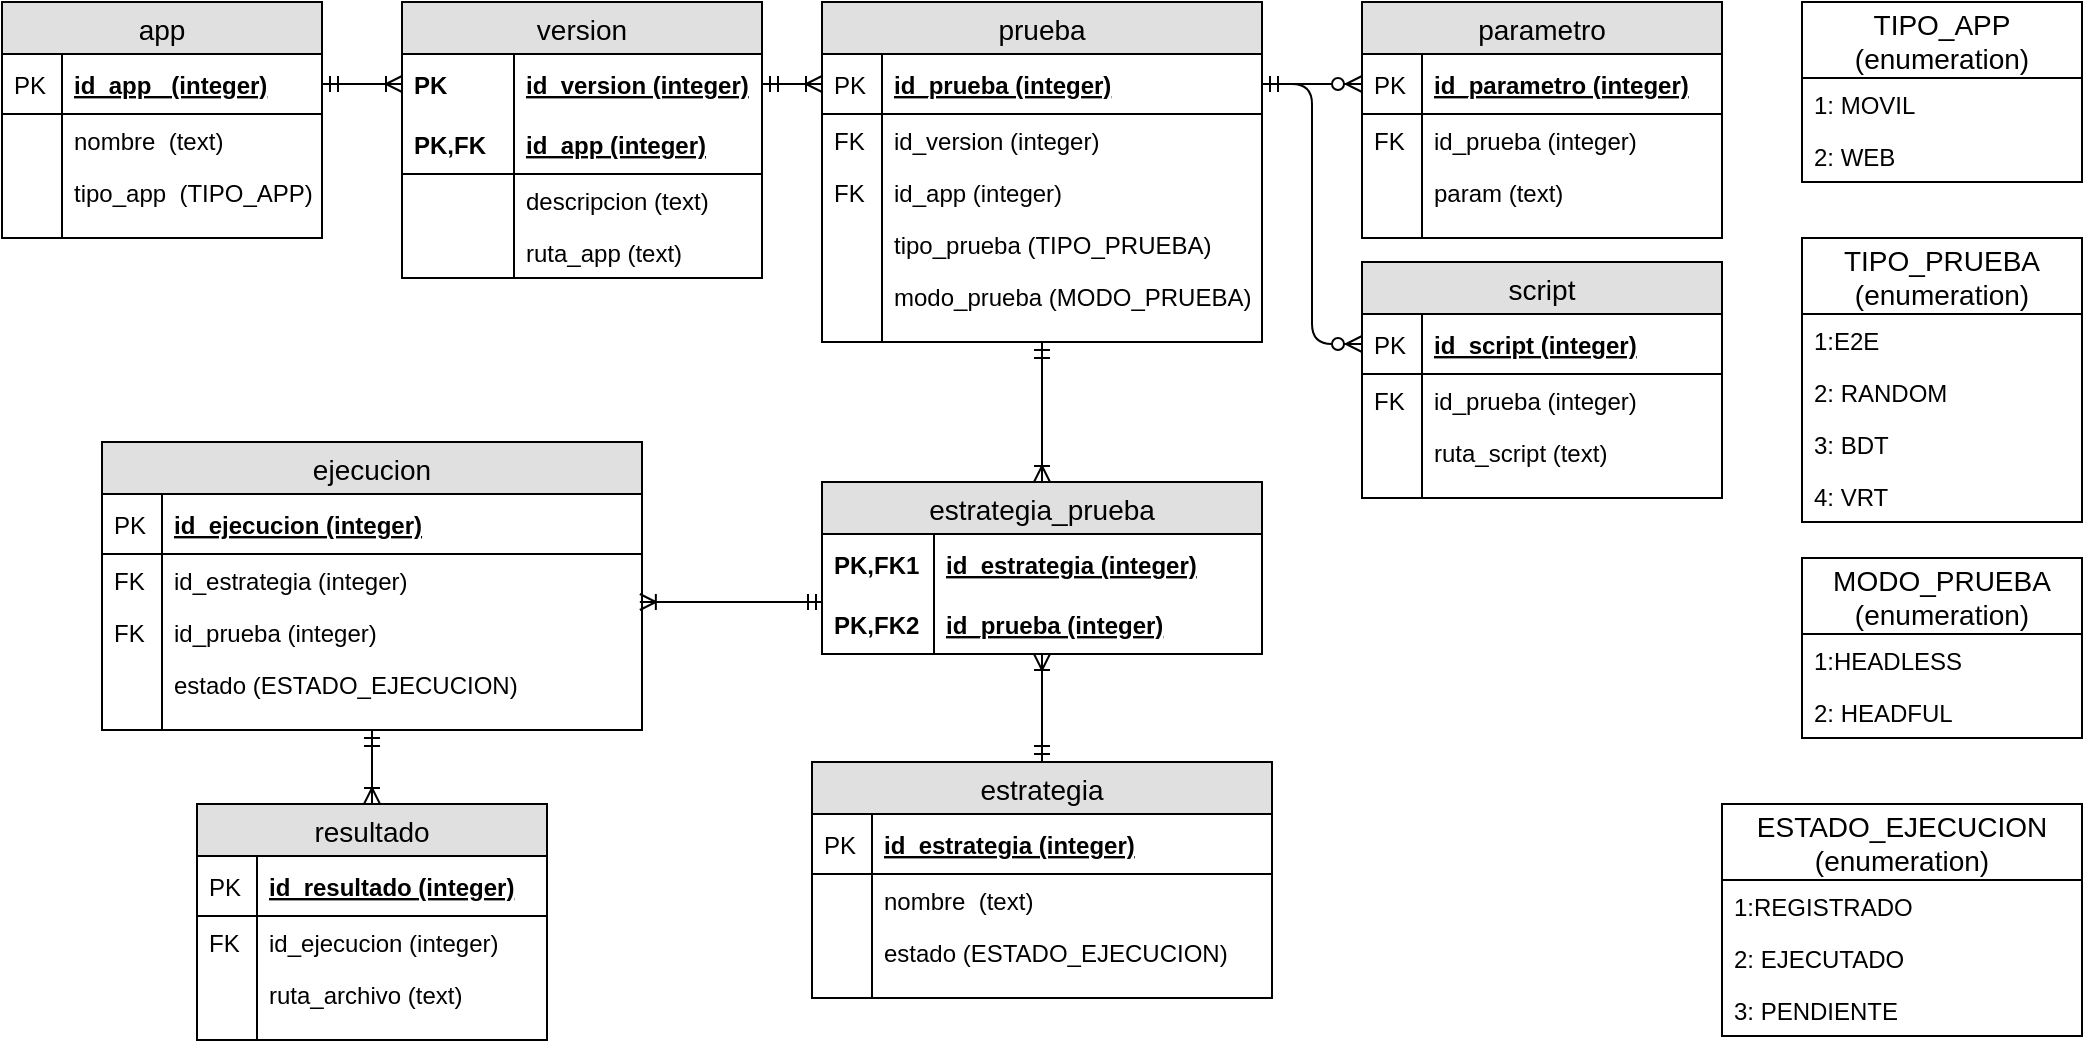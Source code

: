 <mxfile version="12.9.3" type="device"><diagram id="iDsaWzBEovH1b1AxHAG2" name="Page-1"><mxGraphModel dx="1092" dy="534" grid="1" gridSize="10" guides="1" tooltips="1" connect="1" arrows="1" fold="1" page="1" pageScale="1" pageWidth="850" pageHeight="1100" math="0" shadow="0"><root><mxCell id="0"/><mxCell id="1" parent="0"/><mxCell id="ApZzicPODPSP1jDTtApd-29" value="app" style="swimlane;fontStyle=0;childLayout=stackLayout;horizontal=1;startSize=26;fillColor=#e0e0e0;horizontalStack=0;resizeParent=1;resizeParentMax=0;resizeLast=0;collapsible=1;marginBottom=0;swimlaneFillColor=#ffffff;align=center;fontSize=14;" parent="1" vertex="1"><mxGeometry x="40" y="40" width="160" height="118" as="geometry"/></mxCell><mxCell id="ApZzicPODPSP1jDTtApd-30" value="id_app   (integer)" style="shape=partialRectangle;top=0;left=0;right=0;bottom=1;align=left;verticalAlign=middle;fillColor=none;spacingLeft=34;spacingRight=4;overflow=hidden;rotatable=0;points=[[0,0.5],[1,0.5]];portConstraint=eastwest;dropTarget=0;fontStyle=5;fontSize=12;" parent="ApZzicPODPSP1jDTtApd-29" vertex="1"><mxGeometry y="26" width="160" height="30" as="geometry"/></mxCell><mxCell id="ApZzicPODPSP1jDTtApd-31" value="PK" style="shape=partialRectangle;top=0;left=0;bottom=0;fillColor=none;align=left;verticalAlign=middle;spacingLeft=4;spacingRight=4;overflow=hidden;rotatable=0;points=[];portConstraint=eastwest;part=1;fontSize=12;" parent="ApZzicPODPSP1jDTtApd-30" vertex="1" connectable="0"><mxGeometry width="30" height="30" as="geometry"/></mxCell><mxCell id="ApZzicPODPSP1jDTtApd-32" value="nombre  (text)" style="shape=partialRectangle;top=0;left=0;right=0;bottom=0;align=left;verticalAlign=top;fillColor=none;spacingLeft=34;spacingRight=4;overflow=hidden;rotatable=0;points=[[0,0.5],[1,0.5]];portConstraint=eastwest;dropTarget=0;fontSize=12;" parent="ApZzicPODPSP1jDTtApd-29" vertex="1"><mxGeometry y="56" width="160" height="26" as="geometry"/></mxCell><mxCell id="ApZzicPODPSP1jDTtApd-33" value="" style="shape=partialRectangle;top=0;left=0;bottom=0;fillColor=none;align=left;verticalAlign=top;spacingLeft=4;spacingRight=4;overflow=hidden;rotatable=0;points=[];portConstraint=eastwest;part=1;fontSize=12;" parent="ApZzicPODPSP1jDTtApd-32" vertex="1" connectable="0"><mxGeometry width="30" height="26" as="geometry"/></mxCell><mxCell id="ApZzicPODPSP1jDTtApd-36" value="tipo_app  (TIPO_APP)" style="shape=partialRectangle;top=0;left=0;right=0;bottom=0;align=left;verticalAlign=top;fillColor=none;spacingLeft=34;spacingRight=4;overflow=hidden;rotatable=0;points=[[0,0.5],[1,0.5]];portConstraint=eastwest;dropTarget=0;fontSize=12;" parent="ApZzicPODPSP1jDTtApd-29" vertex="1"><mxGeometry y="82" width="160" height="26" as="geometry"/></mxCell><mxCell id="ApZzicPODPSP1jDTtApd-37" value="" style="shape=partialRectangle;top=0;left=0;bottom=0;fillColor=none;align=left;verticalAlign=top;spacingLeft=4;spacingRight=4;overflow=hidden;rotatable=0;points=[];portConstraint=eastwest;part=1;fontSize=12;" parent="ApZzicPODPSP1jDTtApd-36" vertex="1" connectable="0"><mxGeometry width="30" height="26" as="geometry"/></mxCell><mxCell id="ApZzicPODPSP1jDTtApd-38" value="" style="shape=partialRectangle;top=0;left=0;right=0;bottom=0;align=left;verticalAlign=top;fillColor=none;spacingLeft=34;spacingRight=4;overflow=hidden;rotatable=0;points=[[0,0.5],[1,0.5]];portConstraint=eastwest;dropTarget=0;fontSize=12;" parent="ApZzicPODPSP1jDTtApd-29" vertex="1"><mxGeometry y="108" width="160" height="10" as="geometry"/></mxCell><mxCell id="ApZzicPODPSP1jDTtApd-39" value="" style="shape=partialRectangle;top=0;left=0;bottom=0;fillColor=none;align=left;verticalAlign=top;spacingLeft=4;spacingRight=4;overflow=hidden;rotatable=0;points=[];portConstraint=eastwest;part=1;fontSize=12;" parent="ApZzicPODPSP1jDTtApd-38" vertex="1" connectable="0"><mxGeometry width="30" height="10" as="geometry"/></mxCell><mxCell id="ApZzicPODPSP1jDTtApd-55" value="prueba" style="swimlane;fontStyle=0;childLayout=stackLayout;horizontal=1;startSize=26;fillColor=#e0e0e0;horizontalStack=0;resizeParent=1;resizeParentMax=0;resizeLast=0;collapsible=1;marginBottom=0;swimlaneFillColor=#ffffff;align=center;fontSize=14;" parent="1" vertex="1"><mxGeometry x="450" y="40" width="220" height="170" as="geometry"/></mxCell><mxCell id="ApZzicPODPSP1jDTtApd-56" value="id_prueba (integer)" style="shape=partialRectangle;top=0;left=0;right=0;bottom=1;align=left;verticalAlign=middle;fillColor=none;spacingLeft=34;spacingRight=4;overflow=hidden;rotatable=0;points=[[0,0.5],[1,0.5]];portConstraint=eastwest;dropTarget=0;fontStyle=5;fontSize=12;" parent="ApZzicPODPSP1jDTtApd-55" vertex="1"><mxGeometry y="26" width="220" height="30" as="geometry"/></mxCell><mxCell id="ApZzicPODPSP1jDTtApd-57" value="PK" style="shape=partialRectangle;top=0;left=0;bottom=0;fillColor=none;align=left;verticalAlign=middle;spacingLeft=4;spacingRight=4;overflow=hidden;rotatable=0;points=[];portConstraint=eastwest;part=1;fontSize=12;" parent="ApZzicPODPSP1jDTtApd-56" vertex="1" connectable="0"><mxGeometry width="30" height="30" as="geometry"/></mxCell><mxCell id="ApZzicPODPSP1jDTtApd-58" value="id_version (integer)" style="shape=partialRectangle;top=0;left=0;right=0;bottom=0;align=left;verticalAlign=top;fillColor=none;spacingLeft=34;spacingRight=4;overflow=hidden;rotatable=0;points=[[0,0.5],[1,0.5]];portConstraint=eastwest;dropTarget=0;fontSize=12;" parent="ApZzicPODPSP1jDTtApd-55" vertex="1"><mxGeometry y="56" width="220" height="26" as="geometry"/></mxCell><mxCell id="ApZzicPODPSP1jDTtApd-59" value="FK" style="shape=partialRectangle;top=0;left=0;bottom=0;fillColor=none;align=left;verticalAlign=top;spacingLeft=4;spacingRight=4;overflow=hidden;rotatable=0;points=[];portConstraint=eastwest;part=1;fontSize=12;" parent="ApZzicPODPSP1jDTtApd-58" vertex="1" connectable="0"><mxGeometry width="30" height="26" as="geometry"/></mxCell><mxCell id="ApZzicPODPSP1jDTtApd-60" value="id_app (integer)" style="shape=partialRectangle;top=0;left=0;right=0;bottom=0;align=left;verticalAlign=top;fillColor=none;spacingLeft=34;spacingRight=4;overflow=hidden;rotatable=0;points=[[0,0.5],[1,0.5]];portConstraint=eastwest;dropTarget=0;fontSize=12;" parent="ApZzicPODPSP1jDTtApd-55" vertex="1"><mxGeometry y="82" width="220" height="26" as="geometry"/></mxCell><mxCell id="ApZzicPODPSP1jDTtApd-61" value="FK" style="shape=partialRectangle;top=0;left=0;bottom=0;fillColor=none;align=left;verticalAlign=top;spacingLeft=4;spacingRight=4;overflow=hidden;rotatable=0;points=[];portConstraint=eastwest;part=1;fontSize=12;" parent="ApZzicPODPSP1jDTtApd-60" vertex="1" connectable="0"><mxGeometry width="30" height="26" as="geometry"/></mxCell><mxCell id="ApZzicPODPSP1jDTtApd-168" value="tipo_prueba (TIPO_PRUEBA)" style="shape=partialRectangle;top=0;left=0;right=0;bottom=0;align=left;verticalAlign=top;fillColor=none;spacingLeft=34;spacingRight=4;overflow=hidden;rotatable=0;points=[[0,0.5],[1,0.5]];portConstraint=eastwest;dropTarget=0;fontSize=12;" parent="ApZzicPODPSP1jDTtApd-55" vertex="1"><mxGeometry y="108" width="220" height="26" as="geometry"/></mxCell><mxCell id="ApZzicPODPSP1jDTtApd-169" value="" style="shape=partialRectangle;top=0;left=0;bottom=0;fillColor=none;align=left;verticalAlign=top;spacingLeft=4;spacingRight=4;overflow=hidden;rotatable=0;points=[];portConstraint=eastwest;part=1;fontSize=12;" parent="ApZzicPODPSP1jDTtApd-168" vertex="1" connectable="0"><mxGeometry width="30" height="26" as="geometry"/></mxCell><mxCell id="ApZzicPODPSP1jDTtApd-186" value="modo_prueba (MODO_PRUEBA)" style="shape=partialRectangle;top=0;left=0;right=0;bottom=0;align=left;verticalAlign=top;fillColor=none;spacingLeft=34;spacingRight=4;overflow=hidden;rotatable=0;points=[[0,0.5],[1,0.5]];portConstraint=eastwest;dropTarget=0;fontSize=12;" parent="ApZzicPODPSP1jDTtApd-55" vertex="1"><mxGeometry y="134" width="220" height="26" as="geometry"/></mxCell><mxCell id="ApZzicPODPSP1jDTtApd-187" value="" style="shape=partialRectangle;top=0;left=0;bottom=0;fillColor=none;align=left;verticalAlign=top;spacingLeft=4;spacingRight=4;overflow=hidden;rotatable=0;points=[];portConstraint=eastwest;part=1;fontSize=12;" parent="ApZzicPODPSP1jDTtApd-186" vertex="1" connectable="0"><mxGeometry width="30" height="26" as="geometry"/></mxCell><mxCell id="ApZzicPODPSP1jDTtApd-64" value="" style="shape=partialRectangle;top=0;left=0;right=0;bottom=0;align=left;verticalAlign=top;fillColor=none;spacingLeft=34;spacingRight=4;overflow=hidden;rotatable=0;points=[[0,0.5],[1,0.5]];portConstraint=eastwest;dropTarget=0;fontSize=12;" parent="ApZzicPODPSP1jDTtApd-55" vertex="1"><mxGeometry y="160" width="220" height="10" as="geometry"/></mxCell><mxCell id="ApZzicPODPSP1jDTtApd-65" value="" style="shape=partialRectangle;top=0;left=0;bottom=0;fillColor=none;align=left;verticalAlign=top;spacingLeft=4;spacingRight=4;overflow=hidden;rotatable=0;points=[];portConstraint=eastwest;part=1;fontSize=12;" parent="ApZzicPODPSP1jDTtApd-64" vertex="1" connectable="0"><mxGeometry width="30" height="10" as="geometry"/></mxCell><mxCell id="ApZzicPODPSP1jDTtApd-128" value="version" style="swimlane;fontStyle=0;childLayout=stackLayout;horizontal=1;startSize=26;fillColor=#e0e0e0;horizontalStack=0;resizeParent=1;resizeParentMax=0;resizeLast=0;collapsible=1;marginBottom=0;swimlaneFillColor=#ffffff;align=center;fontSize=14;" parent="1" vertex="1"><mxGeometry x="240" y="40" width="180" height="138" as="geometry"/></mxCell><mxCell id="ApZzicPODPSP1jDTtApd-129" value="id_version (integer)" style="shape=partialRectangle;top=0;left=0;right=0;bottom=0;align=left;verticalAlign=middle;fillColor=none;spacingLeft=60;spacingRight=4;overflow=hidden;rotatable=0;points=[[0,0.5],[1,0.5]];portConstraint=eastwest;dropTarget=0;fontStyle=5;fontSize=12;" parent="ApZzicPODPSP1jDTtApd-128" vertex="1"><mxGeometry y="26" width="180" height="30" as="geometry"/></mxCell><mxCell id="ApZzicPODPSP1jDTtApd-130" value="PK" style="shape=partialRectangle;fontStyle=1;top=0;left=0;bottom=0;fillColor=none;align=left;verticalAlign=middle;spacingLeft=4;spacingRight=4;overflow=hidden;rotatable=0;points=[];portConstraint=eastwest;part=1;fontSize=12;" parent="ApZzicPODPSP1jDTtApd-129" vertex="1" connectable="0"><mxGeometry width="56" height="30" as="geometry"/></mxCell><mxCell id="ApZzicPODPSP1jDTtApd-131" value="id_app (integer)" style="shape=partialRectangle;top=0;left=0;right=0;bottom=1;align=left;verticalAlign=middle;fillColor=none;spacingLeft=60;spacingRight=4;overflow=hidden;rotatable=0;points=[[0,0.5],[1,0.5]];portConstraint=eastwest;dropTarget=0;fontStyle=5;fontSize=12;" parent="ApZzicPODPSP1jDTtApd-128" vertex="1"><mxGeometry y="56" width="180" height="30" as="geometry"/></mxCell><mxCell id="ApZzicPODPSP1jDTtApd-132" value="PK,FK" style="shape=partialRectangle;fontStyle=1;top=0;left=0;bottom=0;fillColor=none;align=left;verticalAlign=middle;spacingLeft=4;spacingRight=4;overflow=hidden;rotatable=0;points=[];portConstraint=eastwest;part=1;fontSize=12;" parent="ApZzicPODPSP1jDTtApd-131" vertex="1" connectable="0"><mxGeometry width="56" height="30" as="geometry"/></mxCell><mxCell id="ApZzicPODPSP1jDTtApd-133" value="descripcion (text)" style="shape=partialRectangle;top=0;left=0;right=0;bottom=0;align=left;verticalAlign=top;fillColor=none;spacingLeft=60;spacingRight=4;overflow=hidden;rotatable=0;points=[[0,0.5],[1,0.5]];portConstraint=eastwest;dropTarget=0;fontSize=12;" parent="ApZzicPODPSP1jDTtApd-128" vertex="1"><mxGeometry y="86" width="180" height="26" as="geometry"/></mxCell><mxCell id="ApZzicPODPSP1jDTtApd-134" value="" style="shape=partialRectangle;top=0;left=0;bottom=0;fillColor=none;align=left;verticalAlign=top;spacingLeft=4;spacingRight=4;overflow=hidden;rotatable=0;points=[];portConstraint=eastwest;part=1;fontSize=12;" parent="ApZzicPODPSP1jDTtApd-133" vertex="1" connectable="0"><mxGeometry width="56" height="26" as="geometry"/></mxCell><mxCell id="ApZzicPODPSP1jDTtApd-135" value="ruta_app (text)" style="shape=partialRectangle;top=0;left=0;right=0;bottom=0;align=left;verticalAlign=top;fillColor=none;spacingLeft=60;spacingRight=4;overflow=hidden;rotatable=0;points=[[0,0.5],[1,0.5]];portConstraint=eastwest;dropTarget=0;fontSize=12;" parent="ApZzicPODPSP1jDTtApd-128" vertex="1"><mxGeometry y="112" width="180" height="26" as="geometry"/></mxCell><mxCell id="ApZzicPODPSP1jDTtApd-136" value="" style="shape=partialRectangle;top=0;left=0;bottom=0;fillColor=none;align=left;verticalAlign=top;spacingLeft=4;spacingRight=4;overflow=hidden;rotatable=0;points=[];portConstraint=eastwest;part=1;fontSize=12;" parent="ApZzicPODPSP1jDTtApd-135" vertex="1" connectable="0"><mxGeometry width="56" height="26" as="geometry"/></mxCell><mxCell id="ApZzicPODPSP1jDTtApd-138" value="" style="edgeStyle=entityRelationEdgeStyle;fontSize=12;html=1;endArrow=ERoneToMany;startArrow=ERmandOne;entryX=0;entryY=0.5;entryDx=0;entryDy=0;exitX=1;exitY=0.5;exitDx=0;exitDy=0;" parent="1" source="ApZzicPODPSP1jDTtApd-129" target="ApZzicPODPSP1jDTtApd-56" edge="1"><mxGeometry width="100" height="100" relative="1" as="geometry"><mxPoint x="440" y="170" as="sourcePoint"/><mxPoint x="540" y="70" as="targetPoint"/></mxGeometry></mxCell><mxCell id="ApZzicPODPSP1jDTtApd-142" value="TIPO_APP&#10;(enumeration)" style="swimlane;fontStyle=0;childLayout=stackLayout;horizontal=1;startSize=38;fillColor=none;horizontalStack=0;resizeParent=1;resizeParentMax=0;resizeLast=0;collapsible=1;marginBottom=0;swimlaneFillColor=#ffffff;align=center;fontSize=14;" parent="1" vertex="1"><mxGeometry x="940" y="40" width="140" height="90" as="geometry"/></mxCell><mxCell id="ApZzicPODPSP1jDTtApd-143" value="1: MOVIL" style="text;strokeColor=none;fillColor=none;spacingLeft=4;spacingRight=4;overflow=hidden;rotatable=0;points=[[0,0.5],[1,0.5]];portConstraint=eastwest;fontSize=12;" parent="ApZzicPODPSP1jDTtApd-142" vertex="1"><mxGeometry y="38" width="140" height="26" as="geometry"/></mxCell><mxCell id="ApZzicPODPSP1jDTtApd-144" value="2: WEB" style="text;strokeColor=none;fillColor=none;spacingLeft=4;spacingRight=4;overflow=hidden;rotatable=0;points=[[0,0.5],[1,0.5]];portConstraint=eastwest;fontSize=12;" parent="ApZzicPODPSP1jDTtApd-142" vertex="1"><mxGeometry y="64" width="140" height="26" as="geometry"/></mxCell><mxCell id="ApZzicPODPSP1jDTtApd-148" value="" style="edgeStyle=entityRelationEdgeStyle;fontSize=12;html=1;endArrow=ERoneToMany;startArrow=ERmandOne;entryX=0;entryY=0.5;entryDx=0;entryDy=0;" parent="1" source="ApZzicPODPSP1jDTtApd-30" target="ApZzicPODPSP1jDTtApd-129" edge="1"><mxGeometry width="100" height="100" relative="1" as="geometry"><mxPoint x="150" y="170" as="sourcePoint"/><mxPoint x="250" y="70" as="targetPoint"/></mxGeometry></mxCell><mxCell id="ApZzicPODPSP1jDTtApd-150" value="parametro" style="swimlane;fontStyle=0;childLayout=stackLayout;horizontal=1;startSize=26;fillColor=#e0e0e0;horizontalStack=0;resizeParent=1;resizeParentMax=0;resizeLast=0;collapsible=1;marginBottom=0;swimlaneFillColor=#ffffff;align=center;fontSize=14;" parent="1" vertex="1"><mxGeometry x="720" y="40" width="180" height="118" as="geometry"/></mxCell><mxCell id="ApZzicPODPSP1jDTtApd-151" value="id_parametro (integer)" style="shape=partialRectangle;top=0;left=0;right=0;bottom=1;align=left;verticalAlign=middle;fillColor=none;spacingLeft=34;spacingRight=4;overflow=hidden;rotatable=0;points=[[0,0.5],[1,0.5]];portConstraint=eastwest;dropTarget=0;fontStyle=5;fontSize=12;" parent="ApZzicPODPSP1jDTtApd-150" vertex="1"><mxGeometry y="26" width="180" height="30" as="geometry"/></mxCell><mxCell id="ApZzicPODPSP1jDTtApd-152" value="PK" style="shape=partialRectangle;top=0;left=0;bottom=0;fillColor=none;align=left;verticalAlign=middle;spacingLeft=4;spacingRight=4;overflow=hidden;rotatable=0;points=[];portConstraint=eastwest;part=1;fontSize=12;" parent="ApZzicPODPSP1jDTtApd-151" vertex="1" connectable="0"><mxGeometry width="30" height="30" as="geometry"/></mxCell><mxCell id="ApZzicPODPSP1jDTtApd-153" value="id_prueba (integer)" style="shape=partialRectangle;top=0;left=0;right=0;bottom=0;align=left;verticalAlign=top;fillColor=none;spacingLeft=34;spacingRight=4;overflow=hidden;rotatable=0;points=[[0,0.5],[1,0.5]];portConstraint=eastwest;dropTarget=0;fontSize=12;" parent="ApZzicPODPSP1jDTtApd-150" vertex="1"><mxGeometry y="56" width="180" height="26" as="geometry"/></mxCell><mxCell id="ApZzicPODPSP1jDTtApd-154" value="FK" style="shape=partialRectangle;top=0;left=0;bottom=0;fillColor=none;align=left;verticalAlign=top;spacingLeft=4;spacingRight=4;overflow=hidden;rotatable=0;points=[];portConstraint=eastwest;part=1;fontSize=12;" parent="ApZzicPODPSP1jDTtApd-153" vertex="1" connectable="0"><mxGeometry width="30" height="26" as="geometry"/></mxCell><mxCell id="ApZzicPODPSP1jDTtApd-155" value="param (text)" style="shape=partialRectangle;top=0;left=0;right=0;bottom=0;align=left;verticalAlign=top;fillColor=none;spacingLeft=34;spacingRight=4;overflow=hidden;rotatable=0;points=[[0,0.5],[1,0.5]];portConstraint=eastwest;dropTarget=0;fontSize=12;" parent="ApZzicPODPSP1jDTtApd-150" vertex="1"><mxGeometry y="82" width="180" height="26" as="geometry"/></mxCell><mxCell id="ApZzicPODPSP1jDTtApd-156" value="" style="shape=partialRectangle;top=0;left=0;bottom=0;fillColor=none;align=left;verticalAlign=top;spacingLeft=4;spacingRight=4;overflow=hidden;rotatable=0;points=[];portConstraint=eastwest;part=1;fontSize=12;" parent="ApZzicPODPSP1jDTtApd-155" vertex="1" connectable="0"><mxGeometry width="30" height="26" as="geometry"/></mxCell><mxCell id="ApZzicPODPSP1jDTtApd-159" value="" style="shape=partialRectangle;top=0;left=0;right=0;bottom=0;align=left;verticalAlign=top;fillColor=none;spacingLeft=34;spacingRight=4;overflow=hidden;rotatable=0;points=[[0,0.5],[1,0.5]];portConstraint=eastwest;dropTarget=0;fontSize=12;" parent="ApZzicPODPSP1jDTtApd-150" vertex="1"><mxGeometry y="108" width="180" height="10" as="geometry"/></mxCell><mxCell id="ApZzicPODPSP1jDTtApd-160" value="" style="shape=partialRectangle;top=0;left=0;bottom=0;fillColor=none;align=left;verticalAlign=top;spacingLeft=4;spacingRight=4;overflow=hidden;rotatable=0;points=[];portConstraint=eastwest;part=1;fontSize=12;" parent="ApZzicPODPSP1jDTtApd-159" vertex="1" connectable="0"><mxGeometry width="30" height="10" as="geometry"/></mxCell><mxCell id="ApZzicPODPSP1jDTtApd-149" value="" style="edgeStyle=entityRelationEdgeStyle;fontSize=12;html=1;endArrow=ERzeroToMany;startArrow=ERmandOne;" parent="1" source="ApZzicPODPSP1jDTtApd-56" target="ApZzicPODPSP1jDTtApd-151" edge="1"><mxGeometry width="100" height="100" relative="1" as="geometry"><mxPoint x="620" y="180" as="sourcePoint"/><mxPoint x="670" y="80" as="targetPoint"/></mxGeometry></mxCell><mxCell id="ApZzicPODPSP1jDTtApd-163" value="TIPO_PRUEBA&#10;(enumeration)" style="swimlane;fontStyle=0;childLayout=stackLayout;horizontal=1;startSize=38;fillColor=none;horizontalStack=0;resizeParent=1;resizeParentMax=0;resizeLast=0;collapsible=1;marginBottom=0;swimlaneFillColor=#ffffff;align=center;fontSize=14;" parent="1" vertex="1"><mxGeometry x="940" y="158" width="140" height="142" as="geometry"/></mxCell><mxCell id="ApZzicPODPSP1jDTtApd-164" value="1:E2E" style="text;strokeColor=none;fillColor=none;spacingLeft=4;spacingRight=4;overflow=hidden;rotatable=0;points=[[0,0.5],[1,0.5]];portConstraint=eastwest;fontSize=12;" parent="ApZzicPODPSP1jDTtApd-163" vertex="1"><mxGeometry y="38" width="140" height="26" as="geometry"/></mxCell><mxCell id="ApZzicPODPSP1jDTtApd-165" value="2: RANDOM" style="text;strokeColor=none;fillColor=none;spacingLeft=4;spacingRight=4;overflow=hidden;rotatable=0;points=[[0,0.5],[1,0.5]];portConstraint=eastwest;fontSize=12;" parent="ApZzicPODPSP1jDTtApd-163" vertex="1"><mxGeometry y="64" width="140" height="26" as="geometry"/></mxCell><mxCell id="ApZzicPODPSP1jDTtApd-166" value="3: BDT" style="text;strokeColor=none;fillColor=none;spacingLeft=4;spacingRight=4;overflow=hidden;rotatable=0;points=[[0,0.5],[1,0.5]];portConstraint=eastwest;fontSize=12;" parent="ApZzicPODPSP1jDTtApd-163" vertex="1"><mxGeometry y="90" width="140" height="26" as="geometry"/></mxCell><mxCell id="ApZzicPODPSP1jDTtApd-167" value="4: VRT" style="text;strokeColor=none;fillColor=none;spacingLeft=4;spacingRight=4;overflow=hidden;rotatable=0;points=[[0,0.5],[1,0.5]];portConstraint=eastwest;fontSize=12;" parent="ApZzicPODPSP1jDTtApd-163" vertex="1"><mxGeometry y="116" width="140" height="26" as="geometry"/></mxCell><mxCell id="ApZzicPODPSP1jDTtApd-170" value="script" style="swimlane;fontStyle=0;childLayout=stackLayout;horizontal=1;startSize=26;fillColor=#e0e0e0;horizontalStack=0;resizeParent=1;resizeParentMax=0;resizeLast=0;collapsible=1;marginBottom=0;swimlaneFillColor=#ffffff;align=center;fontSize=14;" parent="1" vertex="1"><mxGeometry x="720" y="170" width="180" height="118" as="geometry"/></mxCell><mxCell id="ApZzicPODPSP1jDTtApd-171" value="id_script (integer)" style="shape=partialRectangle;top=0;left=0;right=0;bottom=1;align=left;verticalAlign=middle;fillColor=none;spacingLeft=34;spacingRight=4;overflow=hidden;rotatable=0;points=[[0,0.5],[1,0.5]];portConstraint=eastwest;dropTarget=0;fontStyle=5;fontSize=12;" parent="ApZzicPODPSP1jDTtApd-170" vertex="1"><mxGeometry y="26" width="180" height="30" as="geometry"/></mxCell><mxCell id="ApZzicPODPSP1jDTtApd-172" value="PK" style="shape=partialRectangle;top=0;left=0;bottom=0;fillColor=none;align=left;verticalAlign=middle;spacingLeft=4;spacingRight=4;overflow=hidden;rotatable=0;points=[];portConstraint=eastwest;part=1;fontSize=12;" parent="ApZzicPODPSP1jDTtApd-171" vertex="1" connectable="0"><mxGeometry width="30" height="30" as="geometry"/></mxCell><mxCell id="ApZzicPODPSP1jDTtApd-173" value="id_prueba (integer)" style="shape=partialRectangle;top=0;left=0;right=0;bottom=0;align=left;verticalAlign=top;fillColor=none;spacingLeft=34;spacingRight=4;overflow=hidden;rotatable=0;points=[[0,0.5],[1,0.5]];portConstraint=eastwest;dropTarget=0;fontSize=12;" parent="ApZzicPODPSP1jDTtApd-170" vertex="1"><mxGeometry y="56" width="180" height="26" as="geometry"/></mxCell><mxCell id="ApZzicPODPSP1jDTtApd-174" value="FK" style="shape=partialRectangle;top=0;left=0;bottom=0;fillColor=none;align=left;verticalAlign=top;spacingLeft=4;spacingRight=4;overflow=hidden;rotatable=0;points=[];portConstraint=eastwest;part=1;fontSize=12;" parent="ApZzicPODPSP1jDTtApd-173" vertex="1" connectable="0"><mxGeometry width="30" height="26" as="geometry"/></mxCell><mxCell id="ApZzicPODPSP1jDTtApd-175" value="ruta_script (text)" style="shape=partialRectangle;top=0;left=0;right=0;bottom=0;align=left;verticalAlign=top;fillColor=none;spacingLeft=34;spacingRight=4;overflow=hidden;rotatable=0;points=[[0,0.5],[1,0.5]];portConstraint=eastwest;dropTarget=0;fontSize=12;" parent="ApZzicPODPSP1jDTtApd-170" vertex="1"><mxGeometry y="82" width="180" height="26" as="geometry"/></mxCell><mxCell id="ApZzicPODPSP1jDTtApd-176" value="" style="shape=partialRectangle;top=0;left=0;bottom=0;fillColor=none;align=left;verticalAlign=top;spacingLeft=4;spacingRight=4;overflow=hidden;rotatable=0;points=[];portConstraint=eastwest;part=1;fontSize=12;" parent="ApZzicPODPSP1jDTtApd-175" vertex="1" connectable="0"><mxGeometry width="30" height="26" as="geometry"/></mxCell><mxCell id="ApZzicPODPSP1jDTtApd-177" value="" style="shape=partialRectangle;top=0;left=0;right=0;bottom=0;align=left;verticalAlign=top;fillColor=none;spacingLeft=34;spacingRight=4;overflow=hidden;rotatable=0;points=[[0,0.5],[1,0.5]];portConstraint=eastwest;dropTarget=0;fontSize=12;" parent="ApZzicPODPSP1jDTtApd-170" vertex="1"><mxGeometry y="108" width="180" height="10" as="geometry"/></mxCell><mxCell id="ApZzicPODPSP1jDTtApd-178" value="" style="shape=partialRectangle;top=0;left=0;bottom=0;fillColor=none;align=left;verticalAlign=top;spacingLeft=4;spacingRight=4;overflow=hidden;rotatable=0;points=[];portConstraint=eastwest;part=1;fontSize=12;" parent="ApZzicPODPSP1jDTtApd-177" vertex="1" connectable="0"><mxGeometry width="30" height="10" as="geometry"/></mxCell><mxCell id="ApZzicPODPSP1jDTtApd-188" value="" style="fontSize=12;html=1;endArrow=ERzeroToMany;startArrow=ERmandOne;entryX=0;entryY=0.5;entryDx=0;entryDy=0;edgeStyle=orthogonalEdgeStyle;" parent="1" source="ApZzicPODPSP1jDTtApd-56" target="ApZzicPODPSP1jDTtApd-171" edge="1"><mxGeometry width="100" height="100" relative="1" as="geometry"><mxPoint x="500" y="160" as="sourcePoint"/><mxPoint x="600" y="60" as="targetPoint"/></mxGeometry></mxCell><mxCell id="ApZzicPODPSP1jDTtApd-192" value="MODO_PRUEBA&#10;(enumeration)" style="swimlane;fontStyle=0;childLayout=stackLayout;horizontal=1;startSize=38;fillColor=none;horizontalStack=0;resizeParent=1;resizeParentMax=0;resizeLast=0;collapsible=1;marginBottom=0;swimlaneFillColor=#ffffff;align=center;fontSize=14;" parent="1" vertex="1"><mxGeometry x="940" y="318" width="140" height="90" as="geometry"/></mxCell><mxCell id="ApZzicPODPSP1jDTtApd-193" value="1:HEADLESS" style="text;strokeColor=none;fillColor=none;spacingLeft=4;spacingRight=4;overflow=hidden;rotatable=0;points=[[0,0.5],[1,0.5]];portConstraint=eastwest;fontSize=12;" parent="ApZzicPODPSP1jDTtApd-192" vertex="1"><mxGeometry y="38" width="140" height="26" as="geometry"/></mxCell><mxCell id="ApZzicPODPSP1jDTtApd-194" value="2: HEADFUL" style="text;strokeColor=none;fillColor=none;spacingLeft=4;spacingRight=4;overflow=hidden;rotatable=0;points=[[0,0.5],[1,0.5]];portConstraint=eastwest;fontSize=12;" parent="ApZzicPODPSP1jDTtApd-192" vertex="1"><mxGeometry y="64" width="140" height="26" as="geometry"/></mxCell><mxCell id="ApZzicPODPSP1jDTtApd-197" value="" style="fontSize=12;html=1;endArrow=ERoneToMany;startArrow=ERmandOne;" parent="1" source="ApZzicPODPSP1jDTtApd-230" target="ApZzicPODPSP1jDTtApd-100" edge="1"><mxGeometry width="100" height="100" relative="1" as="geometry"><mxPoint x="160" y="432" as="sourcePoint"/><mxPoint x="164" y="520" as="targetPoint"/></mxGeometry></mxCell><mxCell id="ApZzicPODPSP1jDTtApd-216" value="" style="fontSize=12;html=1;endArrow=ERoneToMany;startArrow=ERmandOne;edgeStyle=elbowEdgeStyle;elbow=vertical;" parent="1" source="ApZzicPODPSP1jDTtApd-64" target="ApZzicPODPSP1jDTtApd-209" edge="1"><mxGeometry width="100" height="100" relative="1" as="geometry"><mxPoint x="540" y="200" as="sourcePoint"/><mxPoint x="640" y="100" as="targetPoint"/></mxGeometry></mxCell><mxCell id="ApZzicPODPSP1jDTtApd-220" value="" style="fontSize=12;html=1;endArrow=ERoneToMany;startArrow=ERmandOne;" parent="1" source="ApZzicPODPSP1jDTtApd-89" target="ApZzicPODPSP1jDTtApd-212" edge="1"><mxGeometry width="100" height="100" relative="1" as="geometry"><mxPoint x="510" y="476" as="sourcePoint"/><mxPoint x="560" y="372" as="targetPoint"/></mxGeometry></mxCell><mxCell id="ApZzicPODPSP1jDTtApd-221" value="ejecucion" style="swimlane;fontStyle=0;childLayout=stackLayout;horizontal=1;startSize=26;fillColor=#e0e0e0;horizontalStack=0;resizeParent=1;resizeParentMax=0;resizeLast=0;collapsible=1;marginBottom=0;swimlaneFillColor=#ffffff;align=center;fontSize=14;" parent="1" vertex="1"><mxGeometry x="90" y="260" width="270" height="144" as="geometry"/></mxCell><mxCell id="ApZzicPODPSP1jDTtApd-222" value="id_ejecucion (integer)" style="shape=partialRectangle;top=0;left=0;right=0;bottom=1;align=left;verticalAlign=middle;fillColor=none;spacingLeft=34;spacingRight=4;overflow=hidden;rotatable=0;points=[[0,0.5],[1,0.5]];portConstraint=eastwest;dropTarget=0;fontStyle=5;fontSize=12;" parent="ApZzicPODPSP1jDTtApd-221" vertex="1"><mxGeometry y="26" width="270" height="30" as="geometry"/></mxCell><mxCell id="ApZzicPODPSP1jDTtApd-223" value="PK" style="shape=partialRectangle;top=0;left=0;bottom=0;fillColor=none;align=left;verticalAlign=middle;spacingLeft=4;spacingRight=4;overflow=hidden;rotatable=0;points=[];portConstraint=eastwest;part=1;fontSize=12;" parent="ApZzicPODPSP1jDTtApd-222" vertex="1" connectable="0"><mxGeometry width="30" height="30" as="geometry"/></mxCell><mxCell id="yG4BycbP1-tnXbZuuKV5-4" value="id_estrategia (integer)" style="shape=partialRectangle;top=0;left=0;right=0;bottom=0;align=left;verticalAlign=top;fillColor=none;spacingLeft=34;spacingRight=4;overflow=hidden;rotatable=0;points=[[0,0.5],[1,0.5]];portConstraint=eastwest;dropTarget=0;fontSize=12;" parent="ApZzicPODPSP1jDTtApd-221" vertex="1"><mxGeometry y="56" width="270" height="26" as="geometry"/></mxCell><mxCell id="yG4BycbP1-tnXbZuuKV5-5" value="FK" style="shape=partialRectangle;top=0;left=0;bottom=0;fillColor=none;align=left;verticalAlign=top;spacingLeft=4;spacingRight=4;overflow=hidden;rotatable=0;points=[];portConstraint=eastwest;part=1;fontSize=12;" parent="yG4BycbP1-tnXbZuuKV5-4" vertex="1" connectable="0"><mxGeometry width="30" height="26" as="geometry"/></mxCell><mxCell id="yG4BycbP1-tnXbZuuKV5-6" value="id_prueba (integer)" style="shape=partialRectangle;top=0;left=0;right=0;bottom=0;align=left;verticalAlign=top;fillColor=none;spacingLeft=34;spacingRight=4;overflow=hidden;rotatable=0;points=[[0,0.5],[1,0.5]];portConstraint=eastwest;dropTarget=0;fontSize=12;" parent="ApZzicPODPSP1jDTtApd-221" vertex="1"><mxGeometry y="82" width="270" height="26" as="geometry"/></mxCell><mxCell id="yG4BycbP1-tnXbZuuKV5-7" value="FK" style="shape=partialRectangle;top=0;left=0;bottom=0;fillColor=none;align=left;verticalAlign=top;spacingLeft=4;spacingRight=4;overflow=hidden;rotatable=0;points=[];portConstraint=eastwest;part=1;fontSize=12;" parent="yG4BycbP1-tnXbZuuKV5-6" vertex="1" connectable="0"><mxGeometry width="30" height="26" as="geometry"/></mxCell><mxCell id="ApZzicPODPSP1jDTtApd-228" value="estado (ESTADO_EJECUCION)" style="shape=partialRectangle;top=0;left=0;right=0;bottom=0;align=left;verticalAlign=top;fillColor=none;spacingLeft=34;spacingRight=4;overflow=hidden;rotatable=0;points=[[0,0.5],[1,0.5]];portConstraint=eastwest;dropTarget=0;fontSize=12;" parent="ApZzicPODPSP1jDTtApd-221" vertex="1"><mxGeometry y="108" width="270" height="26" as="geometry"/></mxCell><mxCell id="ApZzicPODPSP1jDTtApd-229" value="" style="shape=partialRectangle;top=0;left=0;bottom=0;fillColor=none;align=left;verticalAlign=top;spacingLeft=4;spacingRight=4;overflow=hidden;rotatable=0;points=[];portConstraint=eastwest;part=1;fontSize=12;" parent="ApZzicPODPSP1jDTtApd-228" vertex="1" connectable="0"><mxGeometry width="30" height="26" as="geometry"/></mxCell><mxCell id="ApZzicPODPSP1jDTtApd-230" value="" style="shape=partialRectangle;top=0;left=0;right=0;bottom=0;align=left;verticalAlign=top;fillColor=none;spacingLeft=34;spacingRight=4;overflow=hidden;rotatable=0;points=[[0,0.5],[1,0.5]];portConstraint=eastwest;dropTarget=0;fontSize=12;" parent="ApZzicPODPSP1jDTtApd-221" vertex="1"><mxGeometry y="134" width="270" height="10" as="geometry"/></mxCell><mxCell id="ApZzicPODPSP1jDTtApd-231" value="" style="shape=partialRectangle;top=0;left=0;bottom=0;fillColor=none;align=left;verticalAlign=top;spacingLeft=4;spacingRight=4;overflow=hidden;rotatable=0;points=[];portConstraint=eastwest;part=1;fontSize=12;" parent="ApZzicPODPSP1jDTtApd-230" vertex="1" connectable="0"><mxGeometry width="30" height="10" as="geometry"/></mxCell><mxCell id="ApZzicPODPSP1jDTtApd-245" value="ESTADO_EJECUCION &#10;(enumeration)" style="swimlane;fontStyle=0;childLayout=stackLayout;horizontal=1;startSize=38;fillColor=none;horizontalStack=0;resizeParent=1;resizeParentMax=0;resizeLast=0;collapsible=1;marginBottom=0;swimlaneFillColor=#ffffff;align=center;fontSize=14;" parent="1" vertex="1"><mxGeometry x="900" y="441" width="180" height="116" as="geometry"/></mxCell><mxCell id="ApZzicPODPSP1jDTtApd-246" value="1:REGISTRADO" style="text;strokeColor=none;fillColor=none;spacingLeft=4;spacingRight=4;overflow=hidden;rotatable=0;points=[[0,0.5],[1,0.5]];portConstraint=eastwest;fontSize=12;" parent="ApZzicPODPSP1jDTtApd-245" vertex="1"><mxGeometry y="38" width="180" height="26" as="geometry"/></mxCell><mxCell id="ApZzicPODPSP1jDTtApd-247" value="2: EJECUTADO" style="text;strokeColor=none;fillColor=none;spacingLeft=4;spacingRight=4;overflow=hidden;rotatable=0;points=[[0,0.5],[1,0.5]];portConstraint=eastwest;fontSize=12;" parent="ApZzicPODPSP1jDTtApd-245" vertex="1"><mxGeometry y="64" width="180" height="26" as="geometry"/></mxCell><mxCell id="ApZzicPODPSP1jDTtApd-248" value="3: PENDIENTE" style="text;strokeColor=none;fillColor=none;spacingLeft=4;spacingRight=4;overflow=hidden;rotatable=0;points=[[0,0.5],[1,0.5]];portConstraint=eastwest;fontSize=12;" parent="ApZzicPODPSP1jDTtApd-245" vertex="1"><mxGeometry y="90" width="180" height="26" as="geometry"/></mxCell><mxCell id="ApZzicPODPSP1jDTtApd-89" value="estrategia" style="swimlane;fontStyle=0;childLayout=stackLayout;horizontal=1;startSize=26;fillColor=#e0e0e0;horizontalStack=0;resizeParent=1;resizeParentMax=0;resizeLast=0;collapsible=1;marginBottom=0;swimlaneFillColor=#ffffff;align=center;fontSize=14;" parent="1" vertex="1"><mxGeometry x="445" y="420" width="230" height="118" as="geometry"/></mxCell><mxCell id="ApZzicPODPSP1jDTtApd-90" value="id_estrategia (integer)" style="shape=partialRectangle;top=0;left=0;right=0;bottom=1;align=left;verticalAlign=middle;fillColor=none;spacingLeft=34;spacingRight=4;overflow=hidden;rotatable=0;points=[[0,0.5],[1,0.5]];portConstraint=eastwest;dropTarget=0;fontStyle=5;fontSize=12;" parent="ApZzicPODPSP1jDTtApd-89" vertex="1"><mxGeometry y="26" width="230" height="30" as="geometry"/></mxCell><mxCell id="ApZzicPODPSP1jDTtApd-91" value="PK" style="shape=partialRectangle;top=0;left=0;bottom=0;fillColor=none;align=left;verticalAlign=middle;spacingLeft=4;spacingRight=4;overflow=hidden;rotatable=0;points=[];portConstraint=eastwest;part=1;fontSize=12;" parent="ApZzicPODPSP1jDTtApd-90" vertex="1" connectable="0"><mxGeometry width="30" height="30" as="geometry"/></mxCell><mxCell id="yG4BycbP1-tnXbZuuKV5-1" value="nombre  (text)" style="shape=partialRectangle;top=0;left=0;right=0;bottom=0;align=left;verticalAlign=top;fillColor=none;spacingLeft=34;spacingRight=4;overflow=hidden;rotatable=0;points=[[0,0.5],[1,0.5]];portConstraint=eastwest;dropTarget=0;fontSize=12;" parent="ApZzicPODPSP1jDTtApd-89" vertex="1"><mxGeometry y="56" width="230" height="26" as="geometry"/></mxCell><mxCell id="yG4BycbP1-tnXbZuuKV5-2" value="" style="shape=partialRectangle;top=0;left=0;bottom=0;fillColor=none;align=left;verticalAlign=top;spacingLeft=4;spacingRight=4;overflow=hidden;rotatable=0;points=[];portConstraint=eastwest;part=1;fontSize=12;" parent="yG4BycbP1-tnXbZuuKV5-1" vertex="1" connectable="0"><mxGeometry width="30" height="26" as="geometry"/></mxCell><mxCell id="tUICS-5b8PFo2h2b1lxi-1" value="estado (ESTADO_EJECUCION)" style="shape=partialRectangle;top=0;left=0;right=0;bottom=0;align=left;verticalAlign=top;fillColor=none;spacingLeft=34;spacingRight=4;overflow=hidden;rotatable=0;points=[[0,0.5],[1,0.5]];portConstraint=eastwest;dropTarget=0;fontSize=12;" parent="ApZzicPODPSP1jDTtApd-89" vertex="1"><mxGeometry y="82" width="230" height="26" as="geometry"/></mxCell><mxCell id="tUICS-5b8PFo2h2b1lxi-2" value="" style="shape=partialRectangle;top=0;left=0;bottom=0;fillColor=none;align=left;verticalAlign=top;spacingLeft=4;spacingRight=4;overflow=hidden;rotatable=0;points=[];portConstraint=eastwest;part=1;fontSize=12;" parent="tUICS-5b8PFo2h2b1lxi-1" vertex="1" connectable="0"><mxGeometry width="30" height="26" as="geometry"/></mxCell><mxCell id="ApZzicPODPSP1jDTtApd-98" value="" style="shape=partialRectangle;top=0;left=0;right=0;bottom=0;align=left;verticalAlign=top;fillColor=none;spacingLeft=34;spacingRight=4;overflow=hidden;rotatable=0;points=[[0,0.5],[1,0.5]];portConstraint=eastwest;dropTarget=0;fontSize=12;" parent="ApZzicPODPSP1jDTtApd-89" vertex="1"><mxGeometry y="108" width="230" height="10" as="geometry"/></mxCell><mxCell id="ApZzicPODPSP1jDTtApd-99" value="" style="shape=partialRectangle;top=0;left=0;bottom=0;fillColor=none;align=left;verticalAlign=top;spacingLeft=4;spacingRight=4;overflow=hidden;rotatable=0;points=[];portConstraint=eastwest;part=1;fontSize=12;" parent="ApZzicPODPSP1jDTtApd-98" vertex="1" connectable="0"><mxGeometry width="30" height="10" as="geometry"/></mxCell><mxCell id="yG4BycbP1-tnXbZuuKV5-3" value="" style="fontSize=12;html=1;endArrow=ERoneToMany;startArrow=ERmandOne;entryX=0.996;entryY=-0.077;entryDx=0;entryDy=0;entryPerimeter=0;" parent="1" target="yG4BycbP1-tnXbZuuKV5-6" edge="1"><mxGeometry width="100" height="100" relative="1" as="geometry"><mxPoint x="451" y="340" as="sourcePoint"/><mxPoint x="356" y="342" as="targetPoint"/></mxGeometry></mxCell><mxCell id="ApZzicPODPSP1jDTtApd-209" value="estrategia_prueba" style="swimlane;fontStyle=0;childLayout=stackLayout;horizontal=1;startSize=26;fillColor=#e0e0e0;horizontalStack=0;resizeParent=1;resizeParentMax=0;resizeLast=0;collapsible=1;marginBottom=0;swimlaneFillColor=#ffffff;align=center;fontSize=14;" parent="1" vertex="1"><mxGeometry x="450" y="280" width="220" height="86" as="geometry"/></mxCell><mxCell id="ApZzicPODPSP1jDTtApd-210" value="id_estrategia (integer)" style="shape=partialRectangle;top=0;left=0;right=0;bottom=0;align=left;verticalAlign=middle;fillColor=none;spacingLeft=60;spacingRight=4;overflow=hidden;rotatable=0;points=[[0,0.5],[1,0.5]];portConstraint=eastwest;dropTarget=0;fontStyle=5;fontSize=12;" parent="ApZzicPODPSP1jDTtApd-209" vertex="1"><mxGeometry y="26" width="220" height="30" as="geometry"/></mxCell><mxCell id="ApZzicPODPSP1jDTtApd-211" value="PK,FK1" style="shape=partialRectangle;fontStyle=1;top=0;left=0;bottom=0;fillColor=none;align=left;verticalAlign=middle;spacingLeft=4;spacingRight=4;overflow=hidden;rotatable=0;points=[];portConstraint=eastwest;part=1;fontSize=12;" parent="ApZzicPODPSP1jDTtApd-210" vertex="1" connectable="0"><mxGeometry width="56" height="30" as="geometry"/></mxCell><mxCell id="ApZzicPODPSP1jDTtApd-212" value="id_prueba (integer)" style="shape=partialRectangle;top=0;left=0;right=0;bottom=1;align=left;verticalAlign=middle;fillColor=none;spacingLeft=60;spacingRight=4;overflow=hidden;rotatable=0;points=[[0,0.5],[1,0.5]];portConstraint=eastwest;dropTarget=0;fontStyle=5;fontSize=12;" parent="ApZzicPODPSP1jDTtApd-209" vertex="1"><mxGeometry y="56" width="220" height="30" as="geometry"/></mxCell><mxCell id="ApZzicPODPSP1jDTtApd-213" value="PK,FK2" style="shape=partialRectangle;fontStyle=1;top=0;left=0;bottom=0;fillColor=none;align=left;verticalAlign=middle;spacingLeft=4;spacingRight=4;overflow=hidden;rotatable=0;points=[];portConstraint=eastwest;part=1;fontSize=12;" parent="ApZzicPODPSP1jDTtApd-212" vertex="1" connectable="0"><mxGeometry width="56" height="30" as="geometry"/></mxCell><mxCell id="ApZzicPODPSP1jDTtApd-100" value="resultado" style="swimlane;fontStyle=0;childLayout=stackLayout;horizontal=1;startSize=26;fillColor=#e0e0e0;horizontalStack=0;resizeParent=1;resizeParentMax=0;resizeLast=0;collapsible=1;marginBottom=0;swimlaneFillColor=#ffffff;align=center;fontSize=14;" parent="1" vertex="1"><mxGeometry x="137.5" y="441" width="175" height="118" as="geometry"/></mxCell><mxCell id="ApZzicPODPSP1jDTtApd-101" value="id_resultado (integer)" style="shape=partialRectangle;top=0;left=0;right=0;bottom=1;align=left;verticalAlign=middle;fillColor=none;spacingLeft=34;spacingRight=4;overflow=hidden;rotatable=0;points=[[0,0.5],[1,0.5]];portConstraint=eastwest;dropTarget=0;fontStyle=5;fontSize=12;" parent="ApZzicPODPSP1jDTtApd-100" vertex="1"><mxGeometry y="26" width="175" height="30" as="geometry"/></mxCell><mxCell id="ApZzicPODPSP1jDTtApd-102" value="PK" style="shape=partialRectangle;top=0;left=0;bottom=0;fillColor=none;align=left;verticalAlign=middle;spacingLeft=4;spacingRight=4;overflow=hidden;rotatable=0;points=[];portConstraint=eastwest;part=1;fontSize=12;" parent="ApZzicPODPSP1jDTtApd-101" vertex="1" connectable="0"><mxGeometry width="30" height="30" as="geometry"/></mxCell><mxCell id="ApZzicPODPSP1jDTtApd-103" value="id_ejecucion (integer)" style="shape=partialRectangle;top=0;left=0;right=0;bottom=0;align=left;verticalAlign=top;fillColor=none;spacingLeft=34;spacingRight=4;overflow=hidden;rotatable=0;points=[[0,0.5],[1,0.5]];portConstraint=eastwest;dropTarget=0;fontSize=12;" parent="ApZzicPODPSP1jDTtApd-100" vertex="1"><mxGeometry y="56" width="175" height="26" as="geometry"/></mxCell><mxCell id="ApZzicPODPSP1jDTtApd-104" value="FK" style="shape=partialRectangle;top=0;left=0;bottom=0;fillColor=none;align=left;verticalAlign=top;spacingLeft=4;spacingRight=4;overflow=hidden;rotatable=0;points=[];portConstraint=eastwest;part=1;fontSize=12;" parent="ApZzicPODPSP1jDTtApd-103" vertex="1" connectable="0"><mxGeometry width="30" height="26" as="geometry"/></mxCell><mxCell id="ApZzicPODPSP1jDTtApd-105" value="ruta_archivo (text)" style="shape=partialRectangle;top=0;left=0;right=0;bottom=0;align=left;verticalAlign=top;fillColor=none;spacingLeft=34;spacingRight=4;overflow=hidden;rotatable=0;points=[[0,0.5],[1,0.5]];portConstraint=eastwest;dropTarget=0;fontSize=12;" parent="ApZzicPODPSP1jDTtApd-100" vertex="1"><mxGeometry y="82" width="175" height="26" as="geometry"/></mxCell><mxCell id="ApZzicPODPSP1jDTtApd-106" value="" style="shape=partialRectangle;top=0;left=0;bottom=0;fillColor=none;align=left;verticalAlign=top;spacingLeft=4;spacingRight=4;overflow=hidden;rotatable=0;points=[];portConstraint=eastwest;part=1;fontSize=12;" parent="ApZzicPODPSP1jDTtApd-105" vertex="1" connectable="0"><mxGeometry width="30" height="26" as="geometry"/></mxCell><mxCell id="ApZzicPODPSP1jDTtApd-109" value="" style="shape=partialRectangle;top=0;left=0;right=0;bottom=0;align=left;verticalAlign=top;fillColor=none;spacingLeft=34;spacingRight=4;overflow=hidden;rotatable=0;points=[[0,0.5],[1,0.5]];portConstraint=eastwest;dropTarget=0;fontSize=12;" parent="ApZzicPODPSP1jDTtApd-100" vertex="1"><mxGeometry y="108" width="175" height="10" as="geometry"/></mxCell><mxCell id="ApZzicPODPSP1jDTtApd-110" value="" style="shape=partialRectangle;top=0;left=0;bottom=0;fillColor=none;align=left;verticalAlign=top;spacingLeft=4;spacingRight=4;overflow=hidden;rotatable=0;points=[];portConstraint=eastwest;part=1;fontSize=12;" parent="ApZzicPODPSP1jDTtApd-109" vertex="1" connectable="0"><mxGeometry width="30" height="10" as="geometry"/></mxCell></root></mxGraphModel></diagram></mxfile>